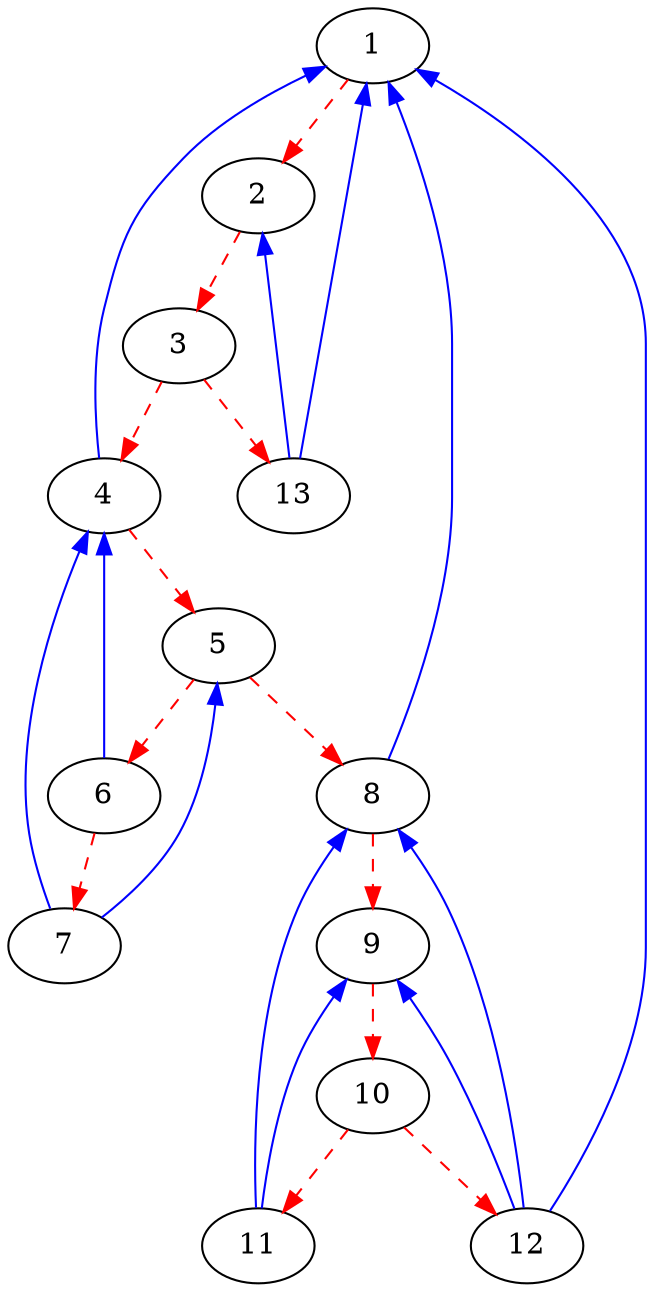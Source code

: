 strict digraph  {
1;
2;
6;
7;
5;
4;
3;
10;
11;
8;
9;
12;
13;
1 -> 2  [color=red, style=dashed];
2 -> 3  [color=red, style=dashed];
6 -> 7  [color=red, style=dashed];
6 -> 4  [color=blue];
7 -> 4  [color=blue];
7 -> 5  [color=blue];
5 -> 6  [color=red, style=dashed];
5 -> 8  [color=red, style=dashed];
4 -> 5  [color=red, style=dashed];
4 -> 1  [color=blue];
3 -> 4  [color=red, style=dashed];
3 -> 13  [color=red, style=dashed];
10 -> 11  [color=red, style=dashed];
10 -> 12  [color=red, style=dashed];
11 -> 8  [color=blue];
11 -> 9  [color=blue];
8 -> 9  [color=red, style=dashed];
8 -> 1  [color=blue];
9 -> 10  [color=red, style=dashed];
12 -> 1  [color=blue];
12 -> 9  [color=blue];
12 -> 8  [color=blue];
13 -> 1  [color=blue];
13 -> 2  [color=blue];
}
